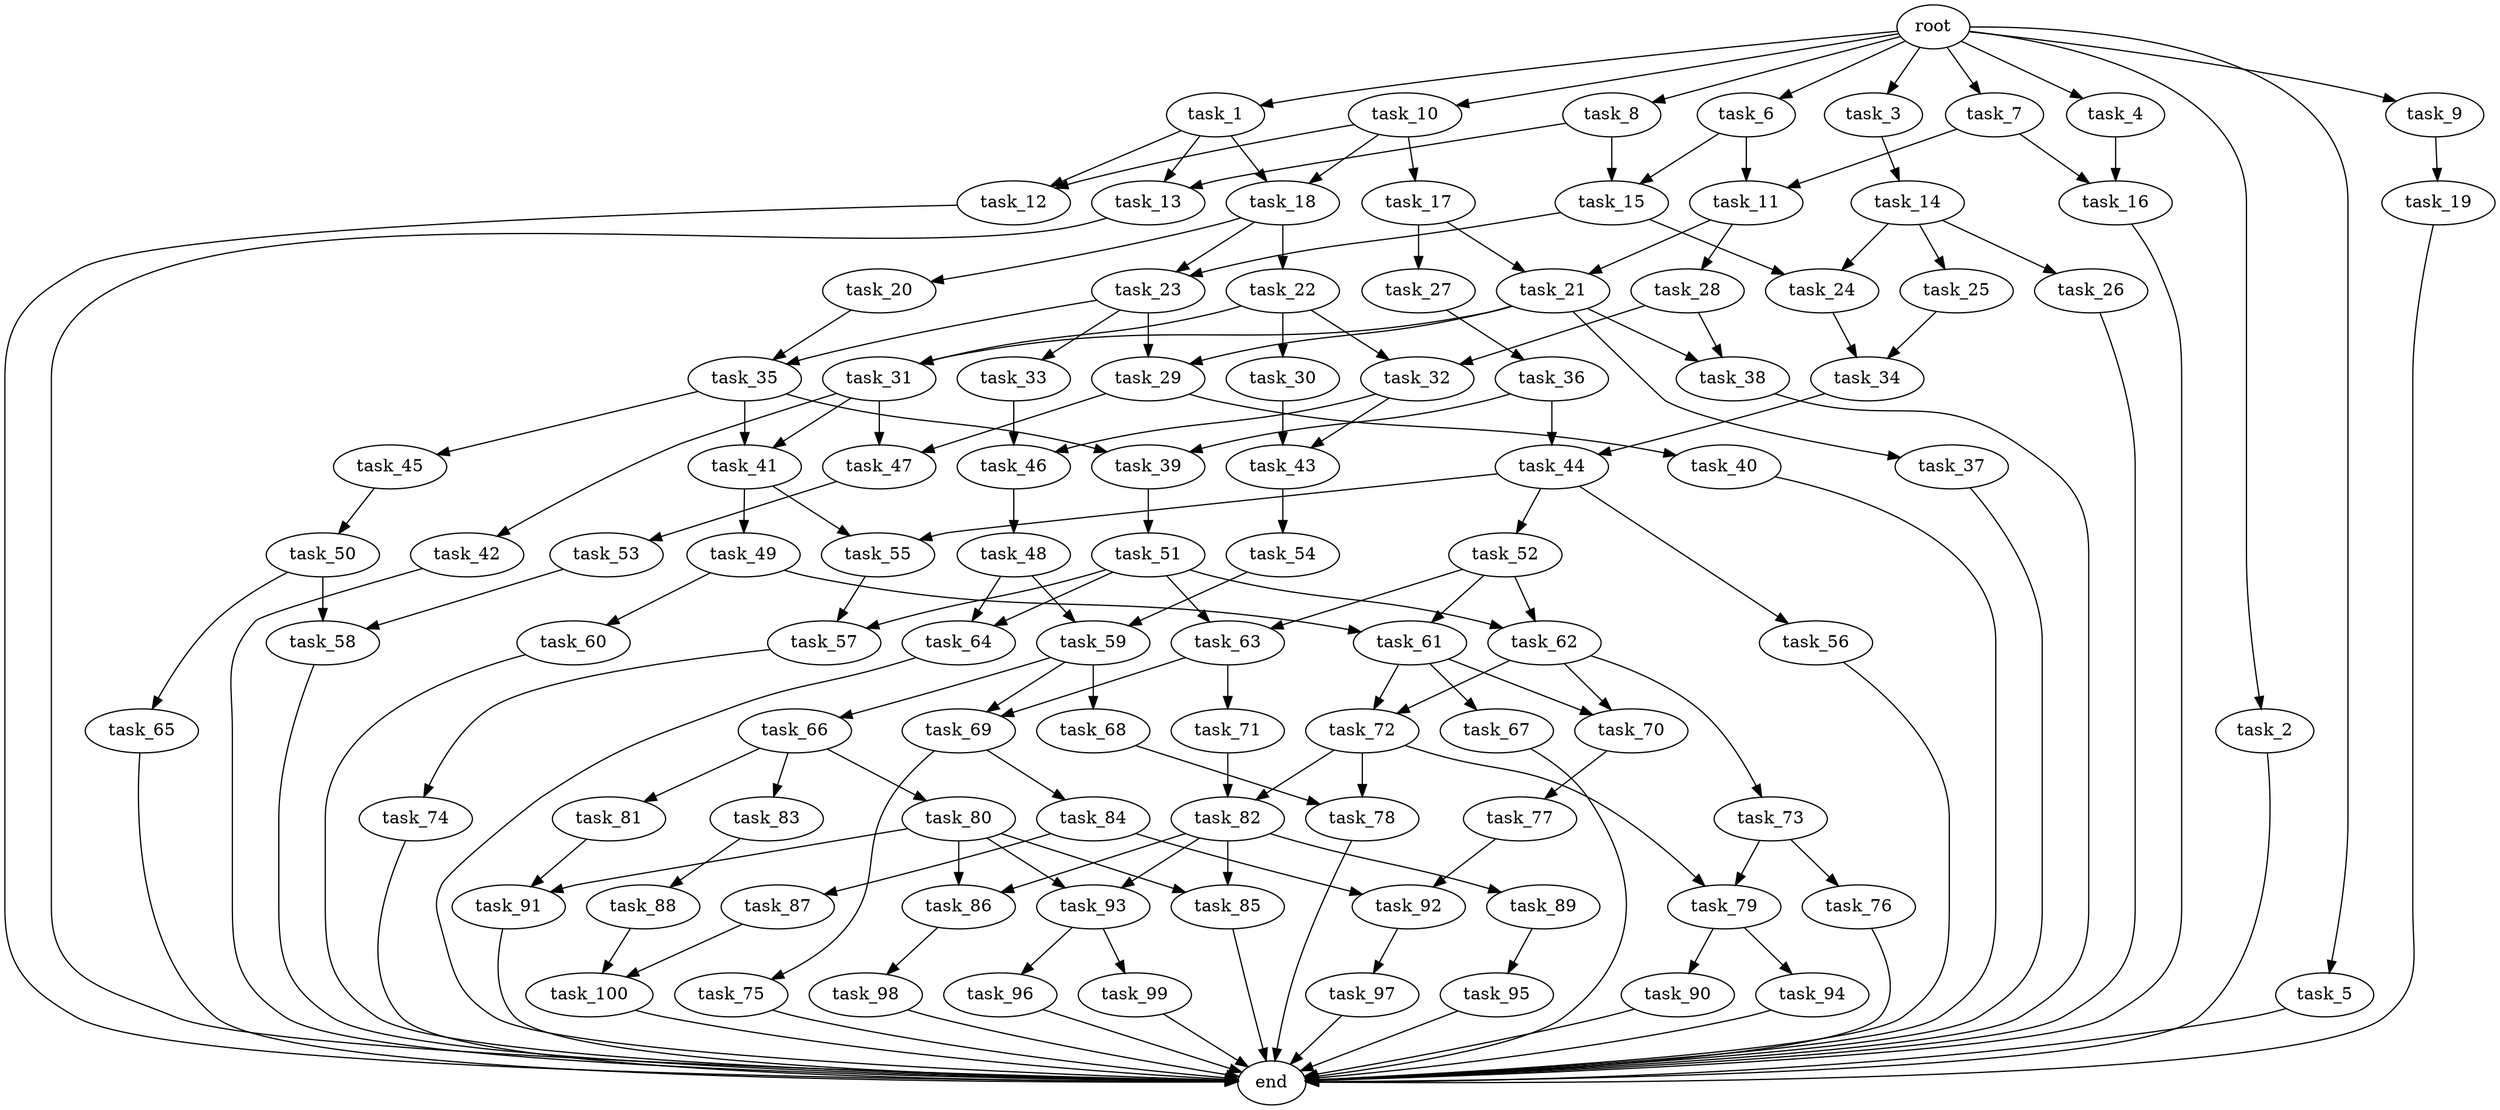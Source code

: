 digraph G {
  task_13 [size="2.427085e+09"];
  task_10 [size="3.063824e+09"];
  task_84 [size="1.041190e+09"];
  task_54 [size="2.373346e+09"];
  task_50 [size="3.977134e+09"];
  task_58 [size="2.533487e+09"];
  task_14 [size="7.838066e+08"];
  root [size="0.000000e+00"];
  task_68 [size="3.068595e+09"];
  task_15 [size="2.480496e+09"];
  task_1 [size="4.639664e+08"];
  task_82 [size="3.271513e+09"];
  task_35 [size="3.721391e+09"];
  task_17 [size="3.253991e+09"];
  task_79 [size="2.741647e+09"];
  task_24 [size="4.352230e+09"];
  task_7 [size="2.445192e+09"];
  task_37 [size="3.180315e+09"];
  task_69 [size="1.415769e+09"];
  task_87 [size="1.348420e+09"];
  task_16 [size="2.987823e+09"];
  task_25 [size="1.258358e+09"];
  task_22 [size="1.665201e+09"];
  task_99 [size="9.331091e+08"];
  task_9 [size="2.370048e+09"];
  task_12 [size="3.609423e+08"];
  task_38 [size="3.457743e+09"];
  task_8 [size="3.218324e+09"];
  task_62 [size="3.697209e+09"];
  task_93 [size="1.048831e+09"];
  task_48 [size="2.861596e+09"];
  task_20 [size="1.452802e+09"];
  task_65 [size="2.526152e+09"];
  task_41 [size="3.960258e+09"];
  task_2 [size="4.273206e+09"];
  task_85 [size="3.941678e+09"];
  task_33 [size="3.557674e+09"];
  task_43 [size="3.969521e+09"];
  task_52 [size="9.806399e+08"];
  task_56 [size="2.278118e+09"];
  task_98 [size="2.120503e+09"];
  task_90 [size="3.065902e+08"];
  task_5 [size="1.899439e+09"];
  task_29 [size="1.014923e+09"];
  task_44 [size="4.776924e+09"];
  task_59 [size="3.901252e+09"];
  task_26 [size="9.651623e+08"];
  task_67 [size="2.137955e+09"];
  task_34 [size="4.258294e+09"];
  task_23 [size="1.218674e+09"];
  task_42 [size="1.705827e+08"];
  task_80 [size="5.890882e+08"];
  task_31 [size="2.435290e+09"];
  task_36 [size="1.504873e+09"];
  task_3 [size="4.522251e+09"];
  task_94 [size="2.178700e+09"];
  task_19 [size="4.679330e+09"];
  task_92 [size="3.524008e+09"];
  task_91 [size="1.612992e+09"];
  task_66 [size="4.336293e+09"];
  task_81 [size="1.394828e+08"];
  task_40 [size="3.946822e+09"];
  task_55 [size="2.717806e+09"];
  task_73 [size="2.187396e+09"];
  task_51 [size="2.045001e+07"];
  task_45 [size="8.187031e+08"];
  task_39 [size="4.276327e+09"];
  task_74 [size="6.169645e+08"];
  task_63 [size="1.729102e+09"];
  task_61 [size="2.783758e+08"];
  task_46 [size="4.254875e+09"];
  task_70 [size="2.143097e+09"];
  task_30 [size="3.703888e+09"];
  task_6 [size="1.969181e+08"];
  task_77 [size="2.381139e+09"];
  task_95 [size="2.189305e+09"];
  task_4 [size="1.785284e+09"];
  task_21 [size="4.409145e+09"];
  task_72 [size="4.665022e+09"];
  task_75 [size="3.648474e+08"];
  task_78 [size="3.032220e+09"];
  task_88 [size="3.251385e+09"];
  task_28 [size="4.251328e+09"];
  task_86 [size="1.139171e+09"];
  task_32 [size="4.449134e+09"];
  task_97 [size="1.768819e+09"];
  task_47 [size="3.700230e+09"];
  end [size="0.000000e+00"];
  task_71 [size="3.775206e+09"];
  task_89 [size="4.811917e+09"];
  task_49 [size="3.856564e+09"];
  task_53 [size="4.826865e+09"];
  task_100 [size="5.487163e+08"];
  task_57 [size="3.658073e+09"];
  task_96 [size="2.595812e+09"];
  task_64 [size="1.453399e+09"];
  task_83 [size="1.067533e+09"];
  task_27 [size="7.742321e+08"];
  task_11 [size="3.505750e+09"];
  task_76 [size="4.373623e+09"];
  task_18 [size="4.682426e+09"];
  task_60 [size="4.738933e+07"];

  task_13 -> end [size="1.000000e-12"];
  task_10 -> task_17 [size="6.127649e+08"];
  task_10 -> task_18 [size="6.127649e+08"];
  task_10 -> task_12 [size="6.127649e+08"];
  task_84 -> task_87 [size="2.082381e+08"];
  task_84 -> task_92 [size="2.082381e+08"];
  task_54 -> task_59 [size="4.746692e+08"];
  task_50 -> task_65 [size="7.954267e+08"];
  task_50 -> task_58 [size="7.954267e+08"];
  task_58 -> end [size="1.000000e-12"];
  task_14 -> task_24 [size="1.567613e+08"];
  task_14 -> task_25 [size="1.567613e+08"];
  task_14 -> task_26 [size="1.567613e+08"];
  root -> task_1 [size="1.000000e-12"];
  root -> task_6 [size="1.000000e-12"];
  root -> task_8 [size="1.000000e-12"];
  root -> task_5 [size="1.000000e-12"];
  root -> task_7 [size="1.000000e-12"];
  root -> task_3 [size="1.000000e-12"];
  root -> task_10 [size="1.000000e-12"];
  root -> task_4 [size="1.000000e-12"];
  root -> task_9 [size="1.000000e-12"];
  root -> task_2 [size="1.000000e-12"];
  task_68 -> task_78 [size="6.137190e+08"];
  task_15 -> task_23 [size="2.480496e+08"];
  task_15 -> task_24 [size="2.480496e+08"];
  task_1 -> task_13 [size="9.279327e+07"];
  task_1 -> task_18 [size="9.279327e+07"];
  task_1 -> task_12 [size="9.279327e+07"];
  task_82 -> task_85 [size="3.271513e+08"];
  task_82 -> task_93 [size="3.271513e+08"];
  task_82 -> task_86 [size="3.271513e+08"];
  task_82 -> task_89 [size="3.271513e+08"];
  task_35 -> task_45 [size="3.721391e+08"];
  task_35 -> task_41 [size="3.721391e+08"];
  task_35 -> task_39 [size="3.721391e+08"];
  task_17 -> task_21 [size="6.507982e+08"];
  task_17 -> task_27 [size="6.507982e+08"];
  task_79 -> task_94 [size="2.741647e+08"];
  task_79 -> task_90 [size="2.741647e+08"];
  task_24 -> task_34 [size="4.352230e+08"];
  task_7 -> task_11 [size="4.890384e+08"];
  task_7 -> task_16 [size="4.890384e+08"];
  task_37 -> end [size="1.000000e-12"];
  task_69 -> task_75 [size="1.415769e+08"];
  task_69 -> task_84 [size="1.415769e+08"];
  task_87 -> task_100 [size="2.696840e+08"];
  task_16 -> end [size="1.000000e-12"];
  task_25 -> task_34 [size="2.516716e+08"];
  task_22 -> task_31 [size="3.330401e+08"];
  task_22 -> task_30 [size="3.330401e+08"];
  task_22 -> task_32 [size="3.330401e+08"];
  task_99 -> end [size="1.000000e-12"];
  task_9 -> task_19 [size="4.740096e+08"];
  task_12 -> end [size="1.000000e-12"];
  task_38 -> end [size="1.000000e-12"];
  task_8 -> task_13 [size="6.436649e+08"];
  task_8 -> task_15 [size="6.436649e+08"];
  task_62 -> task_73 [size="3.697209e+08"];
  task_62 -> task_70 [size="3.697209e+08"];
  task_62 -> task_72 [size="3.697209e+08"];
  task_93 -> task_96 [size="1.048831e+08"];
  task_93 -> task_99 [size="1.048831e+08"];
  task_48 -> task_64 [size="5.723193e+08"];
  task_48 -> task_59 [size="5.723193e+08"];
  task_20 -> task_35 [size="2.905604e+08"];
  task_65 -> end [size="1.000000e-12"];
  task_41 -> task_49 [size="3.960258e+08"];
  task_41 -> task_55 [size="3.960258e+08"];
  task_2 -> end [size="1.000000e-12"];
  task_85 -> end [size="1.000000e-12"];
  task_33 -> task_46 [size="7.115347e+08"];
  task_43 -> task_54 [size="3.969521e+08"];
  task_52 -> task_62 [size="1.961280e+08"];
  task_52 -> task_63 [size="1.961280e+08"];
  task_52 -> task_61 [size="1.961280e+08"];
  task_56 -> end [size="1.000000e-12"];
  task_98 -> end [size="1.000000e-12"];
  task_90 -> end [size="1.000000e-12"];
  task_5 -> end [size="1.000000e-12"];
  task_29 -> task_47 [size="1.014923e+08"];
  task_29 -> task_40 [size="1.014923e+08"];
  task_44 -> task_55 [size="4.776924e+08"];
  task_44 -> task_52 [size="4.776924e+08"];
  task_44 -> task_56 [size="4.776924e+08"];
  task_59 -> task_69 [size="3.901252e+08"];
  task_59 -> task_66 [size="3.901252e+08"];
  task_59 -> task_68 [size="3.901252e+08"];
  task_26 -> end [size="1.000000e-12"];
  task_67 -> end [size="1.000000e-12"];
  task_34 -> task_44 [size="4.258294e+08"];
  task_23 -> task_29 [size="1.218674e+08"];
  task_23 -> task_33 [size="1.218674e+08"];
  task_23 -> task_35 [size="1.218674e+08"];
  task_42 -> end [size="1.000000e-12"];
  task_80 -> task_85 [size="1.178176e+08"];
  task_80 -> task_93 [size="1.178176e+08"];
  task_80 -> task_86 [size="1.178176e+08"];
  task_80 -> task_91 [size="1.178176e+08"];
  task_31 -> task_47 [size="2.435290e+08"];
  task_31 -> task_41 [size="2.435290e+08"];
  task_31 -> task_42 [size="2.435290e+08"];
  task_36 -> task_39 [size="3.009745e+08"];
  task_36 -> task_44 [size="3.009745e+08"];
  task_3 -> task_14 [size="9.044501e+08"];
  task_94 -> end [size="1.000000e-12"];
  task_19 -> end [size="1.000000e-12"];
  task_92 -> task_97 [size="3.524008e+08"];
  task_91 -> end [size="1.000000e-12"];
  task_66 -> task_81 [size="8.672587e+08"];
  task_66 -> task_83 [size="8.672587e+08"];
  task_66 -> task_80 [size="8.672587e+08"];
  task_81 -> task_91 [size="2.789657e+07"];
  task_40 -> end [size="1.000000e-12"];
  task_55 -> task_57 [size="2.717806e+08"];
  task_73 -> task_76 [size="4.374793e+08"];
  task_73 -> task_79 [size="4.374793e+08"];
  task_51 -> task_64 [size="4.090002e+06"];
  task_51 -> task_62 [size="4.090002e+06"];
  task_51 -> task_63 [size="4.090002e+06"];
  task_51 -> task_57 [size="4.090002e+06"];
  task_45 -> task_50 [size="1.637406e+08"];
  task_39 -> task_51 [size="4.276327e+08"];
  task_74 -> end [size="1.000000e-12"];
  task_63 -> task_69 [size="1.729102e+08"];
  task_63 -> task_71 [size="1.729102e+08"];
  task_61 -> task_67 [size="2.783758e+07"];
  task_61 -> task_70 [size="2.783758e+07"];
  task_61 -> task_72 [size="2.783758e+07"];
  task_46 -> task_48 [size="4.254875e+08"];
  task_70 -> task_77 [size="2.143097e+08"];
  task_30 -> task_43 [size="7.407775e+08"];
  task_6 -> task_15 [size="3.938362e+07"];
  task_6 -> task_11 [size="3.938362e+07"];
  task_77 -> task_92 [size="4.762277e+08"];
  task_95 -> end [size="1.000000e-12"];
  task_4 -> task_16 [size="3.570569e+08"];
  task_21 -> task_29 [size="4.409145e+08"];
  task_21 -> task_31 [size="4.409145e+08"];
  task_21 -> task_37 [size="4.409145e+08"];
  task_21 -> task_38 [size="4.409145e+08"];
  task_72 -> task_78 [size="4.665022e+08"];
  task_72 -> task_79 [size="4.665022e+08"];
  task_72 -> task_82 [size="4.665022e+08"];
  task_75 -> end [size="1.000000e-12"];
  task_78 -> end [size="1.000000e-12"];
  task_88 -> task_100 [size="6.502769e+08"];
  task_28 -> task_32 [size="8.502656e+08"];
  task_28 -> task_38 [size="8.502656e+08"];
  task_86 -> task_98 [size="1.139171e+08"];
  task_32 -> task_43 [size="4.449134e+08"];
  task_32 -> task_46 [size="4.449134e+08"];
  task_97 -> end [size="1.000000e-12"];
  task_47 -> task_53 [size="3.700230e+08"];
  task_71 -> task_82 [size="7.550411e+08"];
  task_89 -> task_95 [size="9.623834e+08"];
  task_49 -> task_61 [size="7.713128e+08"];
  task_49 -> task_60 [size="7.713128e+08"];
  task_53 -> task_58 [size="9.653730e+08"];
  task_100 -> end [size="1.000000e-12"];
  task_57 -> task_74 [size="3.658073e+08"];
  task_96 -> end [size="1.000000e-12"];
  task_64 -> end [size="1.000000e-12"];
  task_83 -> task_88 [size="2.135065e+08"];
  task_27 -> task_36 [size="1.548464e+08"];
  task_11 -> task_28 [size="3.505750e+08"];
  task_11 -> task_21 [size="3.505750e+08"];
  task_76 -> end [size="1.000000e-12"];
  task_18 -> task_20 [size="4.682426e+08"];
  task_18 -> task_23 [size="4.682426e+08"];
  task_18 -> task_22 [size="4.682426e+08"];
  task_60 -> end [size="1.000000e-12"];
}
